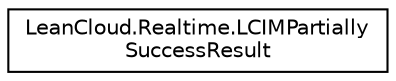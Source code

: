 digraph "Graphical Class Hierarchy"
{
  edge [fontname="Helvetica",fontsize="10",labelfontname="Helvetica",labelfontsize="10"];
  node [fontname="Helvetica",fontsize="10",shape=record];
  rankdir="LR";
  Node1 [label="LeanCloud.Realtime.LCIMPartially\lSuccessResult",height=0.2,width=0.4,color="black", fillcolor="white", style="filled",URL="$classLeanCloud_1_1Realtime_1_1LCIMPartiallySuccessResult.html",tooltip="部分成功结果 "];
}
